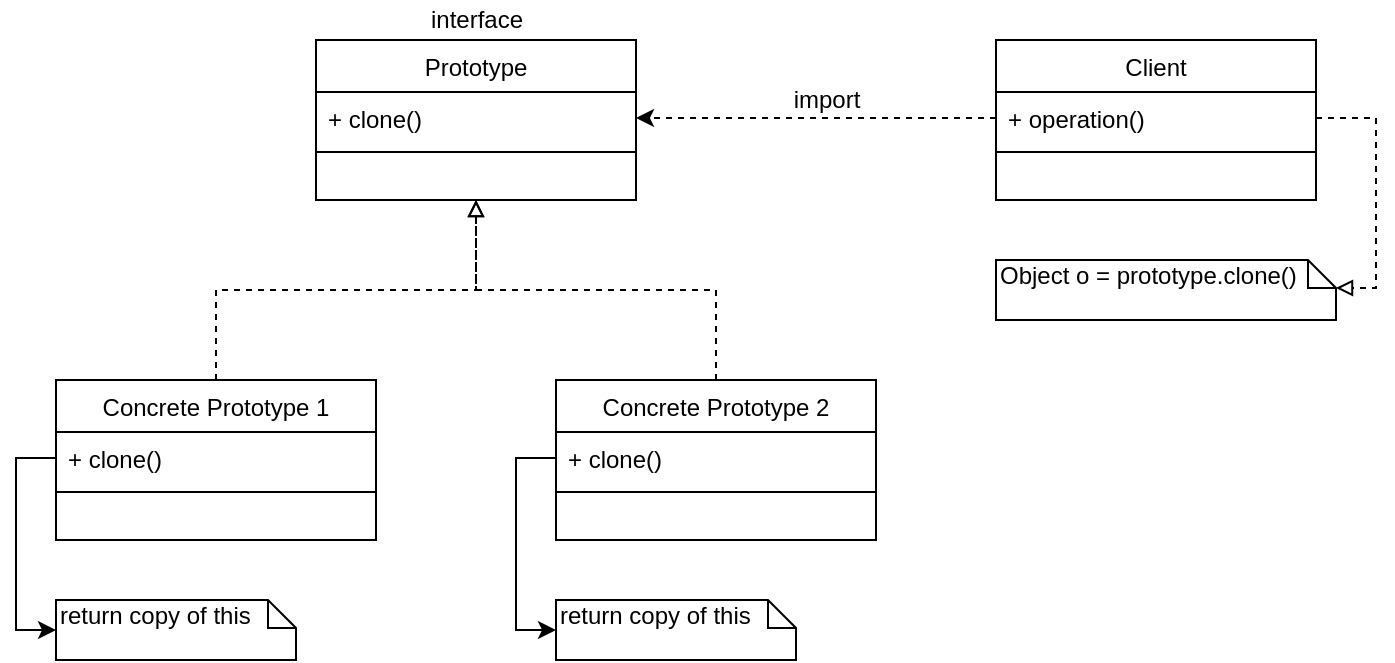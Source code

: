 <mxfile version="13.6.6" type="device"><diagram id="C5RBs43oDa-KdzZeNtuy" name="Page-1"><mxGraphModel dx="1298" dy="834" grid="1" gridSize="10" guides="1" tooltips="1" connect="1" arrows="1" fold="1" page="1" pageScale="1" pageWidth="827" pageHeight="1169" math="0" shadow="0"><root><mxCell id="WIyWlLk6GJQsqaUBKTNV-0"/><mxCell id="WIyWlLk6GJQsqaUBKTNV-1" parent="WIyWlLk6GJQsqaUBKTNV-0"/><mxCell id="LhA7YNvvEbCIFUvnUV6N-27" style="edgeStyle=orthogonalEdgeStyle;rounded=0;orthogonalLoop=1;jettySize=auto;html=1;entryX=0.5;entryY=1;entryDx=0;entryDy=0;endArrow=block;endFill=0;dashed=1;" edge="1" parent="WIyWlLk6GJQsqaUBKTNV-1" source="LhA7YNvvEbCIFUvnUV6N-10" target="LhA7YNvvEbCIFUvnUV6N-0"><mxGeometry relative="1" as="geometry"/></mxCell><mxCell id="LhA7YNvvEbCIFUvnUV6N-10" value="Concrete Prototype 1" style="swimlane;fontStyle=0;align=center;verticalAlign=top;childLayout=stackLayout;horizontal=1;startSize=26;horizontalStack=0;resizeParent=1;resizeLast=0;collapsible=1;marginBottom=0;rounded=0;shadow=0;strokeWidth=1;" vertex="1" parent="WIyWlLk6GJQsqaUBKTNV-1"><mxGeometry x="50" y="250" width="160" height="80" as="geometry"><mxRectangle x="130" y="380" width="160" height="26" as="alternateBounds"/></mxGeometry></mxCell><mxCell id="LhA7YNvvEbCIFUvnUV6N-11" value="+ clone()" style="text;align=left;verticalAlign=top;spacingLeft=4;spacingRight=4;overflow=hidden;rotatable=0;points=[[0,0.5],[1,0.5]];portConstraint=eastwest;" vertex="1" parent="LhA7YNvvEbCIFUvnUV6N-10"><mxGeometry y="26" width="160" height="26" as="geometry"/></mxCell><mxCell id="LhA7YNvvEbCIFUvnUV6N-12" value="" style="line;html=1;strokeWidth=1;align=left;verticalAlign=middle;spacingTop=-1;spacingLeft=3;spacingRight=3;rotatable=0;labelPosition=right;points=[];portConstraint=eastwest;" vertex="1" parent="LhA7YNvvEbCIFUvnUV6N-10"><mxGeometry y="52" width="160" height="8" as="geometry"/></mxCell><mxCell id="LhA7YNvvEbCIFUvnUV6N-0" value="Prototype" style="swimlane;fontStyle=0;align=center;verticalAlign=top;childLayout=stackLayout;horizontal=1;startSize=26;horizontalStack=0;resizeParent=1;resizeLast=0;collapsible=1;marginBottom=0;rounded=0;shadow=0;strokeWidth=1;" vertex="1" parent="WIyWlLk6GJQsqaUBKTNV-1"><mxGeometry x="180" y="80" width="160" height="80" as="geometry"><mxRectangle x="130" y="380" width="160" height="26" as="alternateBounds"/></mxGeometry></mxCell><mxCell id="LhA7YNvvEbCIFUvnUV6N-1" value="+ clone()" style="text;align=left;verticalAlign=top;spacingLeft=4;spacingRight=4;overflow=hidden;rotatable=0;points=[[0,0.5],[1,0.5]];portConstraint=eastwest;" vertex="1" parent="LhA7YNvvEbCIFUvnUV6N-0"><mxGeometry y="26" width="160" height="26" as="geometry"/></mxCell><mxCell id="LhA7YNvvEbCIFUvnUV6N-3" value="" style="line;html=1;strokeWidth=1;align=left;verticalAlign=middle;spacingTop=-1;spacingLeft=3;spacingRight=3;rotatable=0;labelPosition=right;points=[];portConstraint=eastwest;" vertex="1" parent="LhA7YNvvEbCIFUvnUV6N-0"><mxGeometry y="52" width="160" height="8" as="geometry"/></mxCell><mxCell id="LhA7YNvvEbCIFUvnUV6N-26" style="edgeStyle=orthogonalEdgeStyle;rounded=0;orthogonalLoop=1;jettySize=auto;html=1;entryX=0.5;entryY=1;entryDx=0;entryDy=0;endArrow=block;endFill=0;dashed=1;" edge="1" parent="WIyWlLk6GJQsqaUBKTNV-1" source="LhA7YNvvEbCIFUvnUV6N-16" target="LhA7YNvvEbCIFUvnUV6N-0"><mxGeometry relative="1" as="geometry"/></mxCell><mxCell id="LhA7YNvvEbCIFUvnUV6N-16" value="Concrete Prototype 2" style="swimlane;fontStyle=0;align=center;verticalAlign=top;childLayout=stackLayout;horizontal=1;startSize=26;horizontalStack=0;resizeParent=1;resizeLast=0;collapsible=1;marginBottom=0;rounded=0;shadow=0;strokeWidth=1;" vertex="1" parent="WIyWlLk6GJQsqaUBKTNV-1"><mxGeometry x="300" y="250" width="160" height="80" as="geometry"><mxRectangle x="130" y="380" width="160" height="26" as="alternateBounds"/></mxGeometry></mxCell><mxCell id="LhA7YNvvEbCIFUvnUV6N-17" value="+ clone()" style="text;align=left;verticalAlign=top;spacingLeft=4;spacingRight=4;overflow=hidden;rotatable=0;points=[[0,0.5],[1,0.5]];portConstraint=eastwest;" vertex="1" parent="LhA7YNvvEbCIFUvnUV6N-16"><mxGeometry y="26" width="160" height="26" as="geometry"/></mxCell><mxCell id="LhA7YNvvEbCIFUvnUV6N-18" value="" style="line;html=1;strokeWidth=1;align=left;verticalAlign=middle;spacingTop=-1;spacingLeft=3;spacingRight=3;rotatable=0;labelPosition=right;points=[];portConstraint=eastwest;" vertex="1" parent="LhA7YNvvEbCIFUvnUV6N-16"><mxGeometry y="52" width="160" height="8" as="geometry"/></mxCell><mxCell id="LhA7YNvvEbCIFUvnUV6N-20" value="return copy of this" style="shape=note;whiteSpace=wrap;html=1;size=14;verticalAlign=top;align=left;spacingTop=-6;" vertex="1" parent="WIyWlLk6GJQsqaUBKTNV-1"><mxGeometry x="50" y="360" width="120" height="30" as="geometry"/></mxCell><mxCell id="LhA7YNvvEbCIFUvnUV6N-21" value="return copy of this" style="shape=note;whiteSpace=wrap;html=1;size=14;verticalAlign=top;align=left;spacingTop=-6;" vertex="1" parent="WIyWlLk6GJQsqaUBKTNV-1"><mxGeometry x="300" y="360" width="120" height="30" as="geometry"/></mxCell><mxCell id="LhA7YNvvEbCIFUvnUV6N-22" style="edgeStyle=orthogonalEdgeStyle;rounded=0;orthogonalLoop=1;jettySize=auto;html=1;exitX=0;exitY=0.5;exitDx=0;exitDy=0;entryX=0;entryY=0.5;entryDx=0;entryDy=0;entryPerimeter=0;" edge="1" parent="WIyWlLk6GJQsqaUBKTNV-1" source="LhA7YNvvEbCIFUvnUV6N-11" target="LhA7YNvvEbCIFUvnUV6N-20"><mxGeometry relative="1" as="geometry"/></mxCell><mxCell id="LhA7YNvvEbCIFUvnUV6N-23" style="edgeStyle=orthogonalEdgeStyle;rounded=0;orthogonalLoop=1;jettySize=auto;html=1;exitX=0;exitY=0.5;exitDx=0;exitDy=0;entryX=0;entryY=0.5;entryDx=0;entryDy=0;entryPerimeter=0;" edge="1" parent="WIyWlLk6GJQsqaUBKTNV-1" source="LhA7YNvvEbCIFUvnUV6N-17" target="LhA7YNvvEbCIFUvnUV6N-21"><mxGeometry relative="1" as="geometry"/></mxCell><mxCell id="LhA7YNvvEbCIFUvnUV6N-7" value="Client" style="swimlane;fontStyle=0;align=center;verticalAlign=top;childLayout=stackLayout;horizontal=1;startSize=26;horizontalStack=0;resizeParent=1;resizeLast=0;collapsible=1;marginBottom=0;rounded=0;shadow=0;strokeWidth=1;" vertex="1" parent="WIyWlLk6GJQsqaUBKTNV-1"><mxGeometry x="520" y="80" width="160" height="80" as="geometry"><mxRectangle x="130" y="380" width="160" height="26" as="alternateBounds"/></mxGeometry></mxCell><mxCell id="LhA7YNvvEbCIFUvnUV6N-8" value="+ operation()" style="text;align=left;verticalAlign=top;spacingLeft=4;spacingRight=4;overflow=hidden;rotatable=0;points=[[0,0.5],[1,0.5]];portConstraint=eastwest;" vertex="1" parent="LhA7YNvvEbCIFUvnUV6N-7"><mxGeometry y="26" width="160" height="26" as="geometry"/></mxCell><mxCell id="LhA7YNvvEbCIFUvnUV6N-9" value="" style="line;html=1;strokeWidth=1;align=left;verticalAlign=middle;spacingTop=-1;spacingLeft=3;spacingRight=3;rotatable=0;labelPosition=right;points=[];portConstraint=eastwest;" vertex="1" parent="LhA7YNvvEbCIFUvnUV6N-7"><mxGeometry y="52" width="160" height="8" as="geometry"/></mxCell><mxCell id="LhA7YNvvEbCIFUvnUV6N-24" style="edgeStyle=orthogonalEdgeStyle;rounded=0;orthogonalLoop=1;jettySize=auto;html=1;entryX=1;entryY=0.5;entryDx=0;entryDy=0;dashed=1;" edge="1" parent="WIyWlLk6GJQsqaUBKTNV-1" source="LhA7YNvvEbCIFUvnUV6N-8" target="LhA7YNvvEbCIFUvnUV6N-1"><mxGeometry relative="1" as="geometry"/></mxCell><mxCell id="LhA7YNvvEbCIFUvnUV6N-28" value="interface" style="text;html=1;align=center;verticalAlign=middle;resizable=0;points=[];autosize=1;" vertex="1" parent="WIyWlLk6GJQsqaUBKTNV-1"><mxGeometry x="230" y="60" width="60" height="20" as="geometry"/></mxCell><mxCell id="LhA7YNvvEbCIFUvnUV6N-29" value="import" style="text;html=1;align=center;verticalAlign=middle;resizable=0;points=[];autosize=1;" vertex="1" parent="WIyWlLk6GJQsqaUBKTNV-1"><mxGeometry x="410" y="100" width="50" height="20" as="geometry"/></mxCell><mxCell id="LhA7YNvvEbCIFUvnUV6N-30" value="Object o = prototype.clone()" style="shape=note;whiteSpace=wrap;html=1;size=14;verticalAlign=top;align=left;spacingTop=-6;" vertex="1" parent="WIyWlLk6GJQsqaUBKTNV-1"><mxGeometry x="520" y="190" width="170" height="30" as="geometry"/></mxCell><mxCell id="LhA7YNvvEbCIFUvnUV6N-31" style="edgeStyle=orthogonalEdgeStyle;rounded=0;orthogonalLoop=1;jettySize=auto;html=1;entryX=0;entryY=0;entryDx=170;entryDy=14;entryPerimeter=0;dashed=1;endArrow=block;endFill=0;" edge="1" parent="WIyWlLk6GJQsqaUBKTNV-1" source="LhA7YNvvEbCIFUvnUV6N-8" target="LhA7YNvvEbCIFUvnUV6N-30"><mxGeometry relative="1" as="geometry"/></mxCell></root></mxGraphModel></diagram></mxfile>